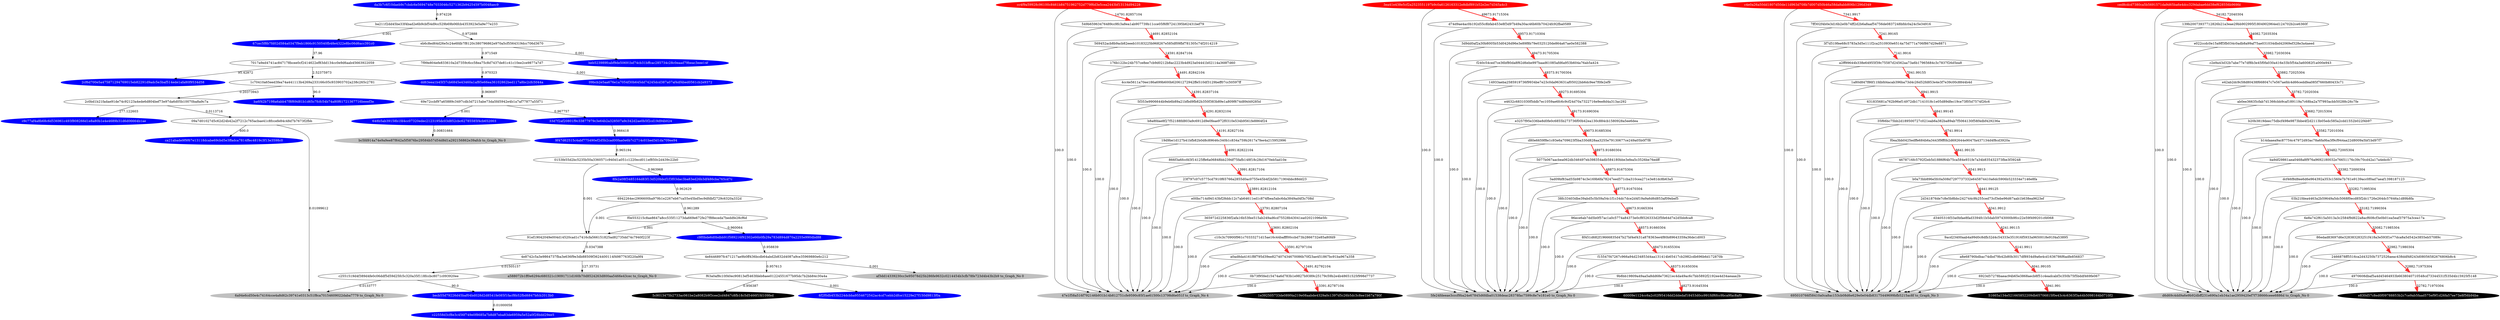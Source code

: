 digraph G{rankdir=TB;layout=dot;
"da3b7c6f10daeb9c7cbdc6e5694748e7033046c5271362b94254597b0048aec9" [style="solid,filled",color=blue,fontcolor=white];
"cc4f9a59928c96100c8461b84751962752d779f6d3e5cea2443bf13134d94228" [style="solid,filled",color=red,fontcolor=white];
"3ea41e438e5cf2a2523551197b9c0a6126163312e8dbf891b52e2ec7d345a4c3" [style="solid,filled",color=red,fontcolor=white];
"c4e0a26a50dd1807d50de11d963d708b7d007d50b46a58da8abb806b1296d349" [style="solid,filled",color=red,fontcolor=white];
"ced8cdcd7380ca5b5691571da9d65ba6e4dcc329dabae6dd38ef628556b969fd" [style="solid,filled",color=red,fontcolor=white];
"648b5ab39158b1fd4cc07320edec2123195dc03d852cbc62785585f4cb652003" [style="solid,filled",color=blue,fontcolor=white];
"af3dd14339230cc3e95078d25b286fe9632c0214454b3cfb78fe723d4b43b2b9" [style="solid,filled",color=gray,fontcolor=black,label= "af3dd14339230cc3e95078d25b286fe9632c0214454b3cfb78fe723d4b43b2b9 to_Graph_No 0"];
"51665a134e521665852209db65706815f0e43c4c6363f3a44b5098164b0710f2" [style="solid,filled",color=black,fontcolor=white];
"47e1f58a516f792146b931b14b812751cfe9590c85f1ae61500c13798d6e051f" [style="solid,filled",color=gray,fontcolor=black,label= "47e1f58a516f792146b931b14b812751cfe9590c85f1ae61500c13798d6e051f to_Graph_No 4"];
"beb523989fcabf9de50691bd74cb31bffcac285734c28c0eaad79beac3eee14f" [style="solid,filled",color=blue,fontcolor=white];
"695010766f58410a0ca8ac153cb08d6e629e0e04db83175449699bfb5215ac8f" [style="solid,filled",color=gray,fontcolor=black,label= "695010766f58410a0ca8ac153cb08d6e629e0e04db83175449699bfb5215ac8f to_Graph_No 3"];
"becb55d79226d45baf04bd028d2d8541fe085f1facf8b52fbd6847bfcb2013b0" [style="solid,filled",color=blue,fontcolor=white];
"8fe2a08f3485164d83f13d520bbcf1f3f03dac3ba83ed26b3df486cba765cd7c" [style="solid,filled",color=blue,fontcolor=white];
"e830d57c8ed0f09788853b2c7ce9ab5faad575ef9f1d26fa57ee73e8f56b94be" [style="solid,filled",color=black,fontcolor=white];
"ca21abade9f9f67e13118dcabe69cbd5e3ffadca7814ffec4819c3f13e3598c0" [style="solid,filled",color=blue,fontcolor=white];
"6f2f0db453b224dcbba9554672542ac4cd7cebb2dfce15229e27f150d9813f0a" [style="solid,filled",color=blue,fontcolor=white];
"60009e1124cc6a2c02f95416dd2ddedaf18453d0cc991fdf6fcc9bca9fac8af0" [style="solid,filled",color=black,fontcolor=white];
"5fe24fdeeae3cccf9ba24e67845d6fdba01538deac28378fac7599c8e7e181e0" [style="solid,filled",color=gray,fontcolor=black,label= "5fe24fdeeae3cccf9ba24e67845d6fdba01538deac28378fac7599c8e7e181e0 to_Graph_No 0"];
"2cf6d700e5a475871294769015eb82291d9adc5e3baf514ede1afa80f9534d58" [style="solid,filled",color=blue,fontcolor=white];
"bc5fd914a74e9a9ee87f642a5f5876bc29584b57d54d8d1a292156862e39afcb" [style="solid,filled",color=gray,fontcolor=black,label= "bc5fd914a74e9a9ee87f642a5f5876bc29584b57d54d8d1a292156862e39afcb to_Graph_No 0"];
"dd63eea1b45f37cb6845e43460a1af85e66ea36102862bed117a8bc2cfc5044a" [style="solid,filled",color=blue,fontcolor=white];
"67cec5f8b7fd02d584a0347f9eb1866c9150540fb48e4322e8bc06d6acc391c0" [style="solid,filled",color=blue,fontcolor=white];
"ba6f42b7198a6abb47f8f69d81b1d65c7fcfc54b74a80f61721367716beeef3e" [style="solid,filled",color=blue,fontcolor=white];
"09bcb2e5aa676e1a7054f30b645dd74245dcd387a07af4df4bed0561cb2e9372" [style="solid,filled",color=blue,fontcolor=white];
"d6d69c4dd9a6e9b92dbff231e690a1eb34a1ae2959420ef7f738666ceee6886d" [style="solid,filled",color=gray,fontcolor=black,label= "d6d69c4dd9a6e9b92dbff231e690a1eb34a1ae2959420ef7f738666ceee6886d to_Graph_No 0"];
"33d7f2af20801f9c33877979c3e64b2a328507a9c342d2ae0b5f2cd19d94b024" [style="solid,filled",color=blue,fontcolor=white];
"c9f0bde6d0bdbb91f589216f92302e66b0fb29a783d894d870a2255e990dbd88" [style="solid,filled",color=blue,fontcolor=white];
"5c9013475b2733ac061be2a8082b9f3cee2cd4847c8fb18c5d5466f1fd109fed" [style="solid,filled",color=black,fontcolor=white];
"1e392505733de089f4a219e08aabde4329a0c1397d5c26b5dc3c8ee1b67a790f" [style="solid,filled",color=black,fontcolor=white];
"c22558d3cf8e3c456f749e0f8685a7b8d87eba83de6959a5e52a0f28bdd29ee5" [style="solid,filled",color=blue,fontcolor=white];
"c9c77af4a8b68c6d536961c493f808266d1e8a80b1e4e4689b31d6d06664b1ae" [style="solid,filled",color=blue,fontcolor=white];
"a588072b1ff0e6294c680321c19091711d160b70d8524263d800aa5466e43cec" [style="solid,filled",color=gray,fontcolor=black,label= "a588072b1ff0e6294c680321c19091711d160b70d8524263d800aa5466e43cec to_Graph_No 0"];
"9f47d62515c4abf775490ef2d5b2cad00faa0e6b7c2714c01bed3d1da709ee94" [style="solid,filled",color=blue,fontcolor=white];
"6a94e6cd50e4c74164cce4a8d62c39741e0313c51f8ca70154609022daba7779" [style="solid,filled",color=gray,fontcolor=black,label= "6a94e6cd50e4c74164cce4a8d62c39741e0313c51f8ca70154609022daba7779 to_Graph_No 0"];
"96ece6ab7dd5b0f57ac1a0c5774a84373e0cf8526333d2f5fe64d7e2d5bb8ca8" -> "8f451d682f19666835d47b27bf4ef431a878363ee4f80b89643359a36de1d003" [label=48573.91660304,arrowsize=2,color=firebrick1,penwidth=3];
"1c70410a65eed3fea74a441113b4269a233166c05c933903702a238c265c2781" -> "2c0bd1b21fadae91de74c92123a4ede6d804bef73e97da6d05b10070ba8a9c7a" [label=0.20373943];
"866f3a6fccfd3f14125ffe6a06848bb239df75fafb148f18c28d1670eb5ad10e" -> "23f797c07c5775cd7910f65766a2855d0ac0755e45b4f2b58171904bbc88dd23" [label=13991.82817104,arrowsize=2,color=firebrick1,penwidth=3];
"866f3a6fccfd3f14125ffe6a06848bb239df75fafb148f18c28d1670eb5ad10e" -> "47e1f58a516f792146b931b14b812751cfe9590c85f1ae61500c13798d6e051f" [label=100.0];
"91ef19042049e004d14520cad1c7416cfa566151825ad82735dd74c7940f223f" -> "4e8742c5a3e9864737fba3e636f9e3db88509f3624400114f4987763f220a9f4" [label=0.0347388];
"7f99e804efe833610a2d7359c6cc58ea75c8d7437de81c41c10ee2ce9877a7d7" -> "dd63eea1b45f37cb6845e43460a1af85e66ea36102862bed117a8bc2cfc5044a" [label=0.970323];
"6942264ec2906600ba979b1e2267eb67ca55e45bd5ec9dfdbf2729c6320a332d" -> "91ef19042049e004d14520cad1c7416cfa566151825ad82735dd74c7940f223f" [label=0.001];
"eb6c8ed64d26e5c24e6fdb7f8120c380796862e970a5cf5564319dcc706d3670" -> "7f99e804efe833610a2d7359c6cc58ea75c8d7437de81c41c10ee2ce9877a7d7" [label=0.971549];
"e022ccdc0e15a9ff3fb034c0adb8a99af75ae031034dbd42069ef328e3a4aeed" -> "d6d69c4dd9a6e9b92dbff231e690a1eb34a1ae2959420ef7f738666ceee6886d" [label=100.0];
"176b122bc24b757ce8ee7cb9d0212b8ac2223b4d923a04441b02114a368f7d60" -> "47e1f58a516f792146b931b14b812751cfe9590c85f1ae61500c13798d6e051f" [label=100.0];
"6923d57278baeac94b65e3868aecb8f51c4eadcabf3c350b75f5bddf469fe067" -> "695010766f58410a0ca8ac153cb08d6e629e0e04db83175449699bfb5215ac8f" [label=100.0];
"c10c3c70900f961c70333271d15ae16c44bafff00ccbd73b2866732e85a80fd9" -> "47e1f58a516f792146b931b14b812751cfe9590c85f1ae61500c13798d6e051f" [label=100.0];
"e4632c6831030f5ddb7ec1059ae6fc6c9cf24d70a7322716e9ee8d4a313ac292" -> "e3257f95e336be8d0fe0c6855b273736f00b42ea130c884cb1580928a5ee6dea" [label=49173.91690304,arrowsize=2,color=firebrick1,penwidth=3];
"b20b3819deec75dbcf498e9873bbe4f2d2113b05edc585a2cdd1552b022f4b97" -> "d6d69c4dd9a6e9b92dbff231e690a1eb34a1ae2959420ef7f738666ceee6886d" [label=100.0];
"8f451d682f19666835d47b27bf4ef431a878363ee4f80b89643359a36de1d003" -> "f15547f47267c966a94d234853d4aa131414b65417cb2982cdb696b6d172870b" [label=48473.91655304,arrowsize=2,color=firebrick1,penwidth=3];
"4970608dbaf5a4d45464933b6638040710548cd73344531f535d4b15925f5148" -> "d6d69c4dd9a6e9b92dbff231e690a1eb34a1ae2959420ef7f738666ceee6886d" [label=100.0];
"f240c54ced7ce36bf80da8f62d6ebe997baad61085afd6a953b604a76ab5a424" -> "5fe24fdeeae3cccf9ba24e67845d6fdba01538deac28378fac7599c8e7e181e0" [label=100.0];
"c9f0bde6d0bdbb91f589216f92302e66b0fb29a783d894d870a2255e990dbd88" -> "4e8446897fc471217ae9b0ff436bcdb64abd2b832d4087a9ce35969880e6c212" [label=0.958839];
"6923d57278baeac94b65e3868aecb8f51c4eadcabf3c350b75f5bddf469fe067" -> "51665a134e521665852209db65706815f0e43c4c6363f3a44b5098164b0710f2" [label=5941.991,arrowsize=2,color=firebrick1,penwidth=3];
"f0ea3bb0425edffe684b6a3443f9ff0b2d692644e9047fa437134d4f8cd3920a" -> "4678716fc5792f2eb5d1886f64b75ca584e931fe7a34b835432373fbe3f39248" [label=6641.99135,arrowsize=2,color=firebrick1,penwidth=3];
"f15547f47267c966a94d234853d4aa131414b65417cb2982cdb696b6d172870b" -> "5fe24fdeeae3cccf9ba24e67845d6fdba01538deac28378fac7599c8e7e181e0" [label=100.0];
"a2ff99644b338e64955f39c75587d24562aa73a6b17965684c3c7837f26d5ea8" -> "695010766f58410a0ca8ac153cb08d6e629e0e04db83175449699bfb5215ac8f" [label=100.0];
"4678716fc5792f2eb5d1886f64b75ca584e931fe7a34b835432373fbe3f39248" -> "695010766f58410a0ca8ac153cb08d6e629e0e04db83175449699bfb5215ac8f" [label=100.0];
"b0a73bb896e5fc0a508d7297737332e645874410a6dc5906b523334e7146e8fa" -> "695010766f58410a0ca8ac153cb08d6e629e0e04db83175449699bfb5215ac8f" [label=100.0];
"3d9dd0af2a30b8005b53d0426d96e3e89f8b79e0325120de864a67ae0e582388" -> "f240c54ced7ce36bf80da8f62d6ebe997baad61085afd6a953b604a76ab5a424" [label=49473.91705304,arrowsize=2,color=firebrick1,penwidth=3];
"09a7d01027d5c62d24b42a2f7212c765acbae41c8fccefe84c48d7b7673f2fbb" -> "ca21abade9f9f67e13118dcabe69cbd5e3ffadca7814ffec4819c3f13e3598c0" [label=600.0];
"5077b067aacbea062db346497eb398354adb584180bbe3efea5c3526be76edff" -> "3ad09bf83ad55b9874c3e169b6fa78247eed571cba310cea271e3e81dc8b63a5" [label=48873.91675304,arrowsize=2,color=firebrick1,penwidth=3];
"38fc33403dbe39abd5c5b59a54c1f1c34dc7dce2d4f19a9a6d6d853af09ebef5" -> "96ece6ab7dd5b0f57ac1a0c5774a84373e0cf8526333d2f5fe64d7e2d5bb8ca8" [label=48673.91665304,arrowsize=2,color=firebrick1,penwidth=3];
"4cc4e5611a70ee186a699b600b62061272942ffe510df3129beff07cc50597ff" -> "47e1f58a516f792146b931b14b812751cfe9590c85f1ae61500c13798d6e051f" [label=100.0];
"f240c54ced7ce36bf80da8f62d6ebe997baad61085afd6a953b604a76ab5a424" -> "14933aeba2585919736f9934be7e23c0da963631af05022bb6dc9ee7f0fe2ef9" [label=49373.91700304,arrowsize=2,color=firebrick1,penwidth=3];
"d74d9ae4ac0b192d55c8bfab453e8f3d97b49a30ac46b60b70424fc92fba0589" -> "3d9dd0af2a30b8005b53d0426d96e3e89f8b79e0325120de864a67ae0e582388" [label=49573.91710304,arrowsize=2,color=firebrick1,penwidth=3];
"176b122bc24b757ce8ee7cb9d0212b8ac2223b4d923a04441b02114a368f7d60" -> "4cc4e5611a70ee186a699b600b62061272942ffe510df3129beff07cc50597ff" [label=14491.82842104,arrowsize=2,color=firebrick1,penwidth=3];
"4cc4e5611a70ee186a699b600b62061272942ffe510df3129beff07cc50597ff" -> "5f353e9906644b9eb6b89a21bfbd9fb82b350f383b89e1a809f674d89d49285d" [label=14391.82837104,arrowsize=2,color=firebrick1,penwidth=3];
"e00bc714d9d143bf28ddc12c7ab64611ed1c874fbea5abc6da3849ad4f3c708d" -> "47e1f58a516f792146b931b14b812751cfe9590c85f1ae61500c13798d6e051f" [label=100.0];
"a2ff99644b338e64955f39c75587d24562aa73a6b17965684c3c7837f26d5ea8" -> "1a80d847f86f11fdbfd4acab396ba73d4c26d52fd853e4e3f7e39c00c8844b4d" [label=7041.99155,arrowsize=2,color=firebrick1,penwidth=3];
"35f66bc75bb2d189500727c021eab6a382ba89ab7f5064130f58f4dbf429236a" -> "695010766f58410a0ca8ac153cb08d6e629e0e04db83175449699bfb5215ac8f" [label=100.0];
"7f99e804efe833610a2d7359c6cc58ea75c8d7437de81c41c10ee2ce9877a7d7" -> "09bcb2e5aa676e1a7054f30b645dd74245dcd387a07af4df4bed0561cb2e9372" [label=0.001];
"b0a73bb896e5fc0a508d7297737332e645874410a6dc5906b523334e7146e8fa" -> "2d341876de7c8e5b8bbc242744c9b255ced73cf3ebe96d67aab1b638ea9623ef" [label=6441.99125,arrowsize=2,color=firebrick1,penwidth=3];
"ab0ee36635cfab7d1366cbb9caf189119a7c68ba2a7f7993acbb50288c26c7fe" -> "b20b3819deec75dbcf498e9873bbe4f2d2113b05edc585a2cdd1552b022f4b97" [label=33682.72015304,arrowsize=2,color=firebrick1,penwidth=3];
"19d9be1d127b41bfb82b0d8c89646c340b1c834a759b2617a7fee4a215952996" -> "47e1f58a516f792146b931b14b812751cfe9590c85f1ae61500c13798d6e051f" [label=100.0];
"ab0ee36635cfab7d1366cbb9caf189119a7c68ba2a7f7993acbb50288c26c7fe" -> "d6d69c4dd9a6e9b92dbff231e690a1eb34a1ae2959420ef7f738666ceee6886d" [label=100.0];
"6942264ec2906600ba979b1e2267eb67ca55e45bd5ec9dfdbf2729c6320a332d" -> "f0e553215c8ae8647a8cc535f11273da669e672fe27f88eceda7beddfe28cf6d" [label=0.961289];
"a8e68790bdbac74dbd79b42b80b3017df8934d9a6e4cd1636786f6adfe856837" -> "695010766f58410a0ca8ac153cb08d6e629e0e04db83175449699bfb5215ac8f" [label=100.0];
"2c0bd1b21fadae91de74c92123a4ede6d804bef73e97da6d05b10070ba8a9c7a" -> "c9c77af4a8b68c6d536961c493f808266d1e8a80b1e4e4689b31d6d06664b1ae" [label=277.122603];
"f0ea3bb0425edffe684b6a3443f9ff0b2d692644e9047fa437134d4f8cd3920a" -> "695010766f58410a0ca8ac153cb08d6e629e0e04db83175449699bfb5215ac8f" [label=100.0];
"5077b067aacbea062db346497eb398354adb584180bbe3efea5c3526be76edff" -> "5fe24fdeeae3cccf9ba24e67845d6fdba01538deac28378fac7599c8e7e181e0" [label=100.0];
"a8e68790bdbac74dbd79b42b80b3017df8934d9a6e4cd1636786f6adfe856837" -> "6923d57278baeac94b65e3868aecb8f51c4eadcabf3c350b75f5bddf469fe067" [label=6041.99105,arrowsize=2,color=firebrick1,penwidth=3];
"3d9dd0af2a30b8005b53d0426d96e3e89f8b79e0325120de864a67ae0e582388" -> "5fe24fdeeae3cccf9ba24e67845d6fdba01538deac28378fac7599c8e7e181e0" [label=100.0];
"7ff302f4b0e3d16b2e0b74ff2d2b6a8aaf54756de0837248bfdc0a24c5e34916" -> "695010766f58410a0ca8ac153cb08d6e629e0e04db83175449699bfb5215ac8f" [label=100.0];
"14933aeba2585919736f9934be7e23c0da963631af05022bb6dc9ee7f0fe2ef9" -> "e4632c6831030f5ddb7ec1059ae6fc6c9cf24d70a7322716e9ee8d4a313ac292" [label=49273.91695304,arrowsize=2,color=firebrick1,penwidth=3];
"19d9be1d127b41bfb82b0d8c89646c340b1c834a759b2617a7fee4a215952996" -> "866f3a6fccfd3f14125ffe6a06848bb239df75fafb148f18c28d1670eb5ad10e" [label=14091.82822104,arrowsize=2,color=firebrick1,penwidth=3];
"7017a9ed4741ac847178bcee0cf2414622ef83dd134cc0e9d6aab45663922059" -> "2cf6d700e5a475871294769015eb82291d9adc5e3baf514ede1afa80f9534d58" [label=95.42872];
"1c70410a65eed3fea74a441113b4269a233166c05c933903702a238c265c2781" -> "ba6f42b7198a6abb47f8f69d81b1d65c7fcfc54b74a80f61721367716beeef3e" [label=90.0];
"f63a0af8c10f40ec90813ef5463fdeb8aee01224551677b95dc7b2bb84c30a4a" -> "5c9013475b2733ac061be2a8082b9f3cee2cd4847c8fb18c5d5466f1fd109fed" [label=0.956387];
"3f7d519fee68c5783a3d5e111f2ca2510930e6514a75d771a706f867d29e8871" -> "695010766f58410a0ca8ac153cb08d6e629e0e04db83175449699bfb5215ac8f" [label=100.0];
"ba211f2dd45be33f4bad2e6b9cbf54d9cc529b69b06fcb4353923e5a9e77e233" -> "67cec5f8b7fd02d584a0347f9eb1866c9150540fb48e4322e8bc06d6acc391c0" [label=0.001];
"86edad83697d6e328383283251f418a3e593f1e77dca8a5d542e3855eb57089c" -> "2466878ff5516ca2d43250b7372526aeac438ddf48243d08056582676806b8c4" [label=32982.71980304,arrowsize=2,color=firebrick1,penwidth=3];
"cc4f9a59928c96100c8461b84751962752d779f6d3e5cea2443bf13134d94228" -> "47e1f58a516f792146b931b14b812751cfe9590c85f1ae61500c13798d6e051f" [label=100.0];
"96ece6ab7dd5b0f57ac1a0c5774a84373e0cf8526333d2f5fe64d7e2d5bb8ca8" -> "5fe24fdeeae3cccf9ba24e67845d6fdba01538deac28378fac7599c8e7e181e0" [label=100.0];
"e42ab2dc9c58d80438f668047c7e567aefdc4d66ceddfea085f7660b80433c71" -> "d6d69c4dd9a6e9b92dbff231e690a1eb34a1ae2959420ef7f738666ceee6886d" [label=100.0];
"365972d225836f2afa16b53fee515ab249ad6cd75528b43041ea02021096e5fc" -> "47e1f58a516f792146b931b14b812751cfe9590c85f1ae61500c13798d6e051f" [label=100.0];
"ced8cdcd7380ca5b5691571da9d65ba6e4dcc329dabae6dd38ef628556b969fd" -> "139b20073937712826b21a3eae29bb902995f1804902964ed124702b2ce6360f" [label=34182.72040304,arrowsize=2,color=firebrick1,penwidth=3];
"f63a0af8c10f40ec90813ef5463fdeb8aee01224551677b95dc7b2bb84c30a4a" -> "6f2f0db453b224dcbba9554672542ac4cd7cebb2dfce15229e27f150d9813f0a" [label=0.001];
"c4e0a26a50dd1807d50de11d963d708b7d007d50b46a58da8abb806b1296d349" -> "7ff302f4b0e3d16b2e0b74ff2d2b6a8aaf54756de0837248bfdc0a24c5e34916" [label=7341.9917,arrowsize=2,color=firebrick1,penwidth=3];
"a0ad8da4161f8f795d39ee827407434670086b70f23ae451867bc91ba967a358" -> "0b73f95fed15474a6d783b1e9827b9389c25179c59b2e4b48651525f998d7737" [label=13491.82792104,arrowsize=2,color=firebrick1,penwidth=3];
"e4632c6831030f5ddb7ec1059ae6fc6c9cf24d70a7322716e9ee8d4a313ac292" -> "5fe24fdeeae3cccf9ba24e67845d6fdba01538deac28378fac7599c8e7e181e0" [label=100.0];
"c10c3c70900f961c70333271d15ae16c44bafff00ccbd73b2866732e85a80fd9" -> "a0ad8da4161f8f795d39ee827407434670086b70f23ae451867bc91ba967a358" [label=13591.82797104,arrowsize=2,color=firebrick1,penwidth=3];
"4e8742c5a3e9864737fba3e636f9e3db88509f3624400114f4987763f220a9f4" -> "c2551519d4f389d4fe0c06ddf5d59d25fc5c320a35f118fccbc8071c093920ee" [label=0.01505157];
"365972d225836f2afa16b53fee515ab249ad6cd75528b43041ea02021096e5fc" -> "c10c3c70900f961c70333271d15ae16c44bafff00ccbd73b2866732e85a80fd9" [label=13691.82802104,arrowsize=2,color=firebrick1,penwidth=3];
"0153fe55d2bc5235b50a3360571c940d1a051c1220ecd011ef850c2d439c22b0" -> "8fe2a08f3485164d83f13d520bbcf1f3f03dac3ba83ed26b3df486cba765cd7c" [label=0.963968];
"3ad09bf83ad55b9874c3e169b6fa78247eed571cba310cea271e3e81dc8b63a5" -> "38fc33403dbe39abd5c5b59a54c1f1c34dc7dce2d4f19a9a6d6d853af09ebef5" [label=48773.91670304,arrowsize=2,color=firebrick1,penwidth=3];
"d80e6659f8e1c93e6a709623f5ba330d828aa3255e79130677ce249a05b0f7f8" -> "5fe24fdeeae3cccf9ba24e67845d6fdba01538deac28378fac7599c8e7e181e0" [label=100.0];
"d3405316f33a0bfae8fad3394fc1b5dab59743000b9fcc22e59f499201cfd068" -> "9acd23400aab4a99d0c8dfb32d4c54333e351916f5933a9650018e91f4a53895" [label=6241.99115,arrowsize=2,color=firebrick1,penwidth=3];
"4970608dbaf5a4d45464933b6638040710548cd73344531f535d4b15925f5148" -> "e830d57c8ed0f09788853b2c7ce9ab5faad575ef9f1d26fa57ee73e8f56b94be" [label=32782.71970304,arrowsize=2,color=firebrick1,penwidth=3];
"69e72ccbf97a65889c3497cdb3d7215abe73da5fd5942e4b1a7af77877a55f71" -> "648b5ab39158b1fd4cc07320edec2123195dc03d852cbc62785585f4cb652003" [label=0.001];
"549b65963476489cc9fc3a8ea1ab907739b11cce05f6f87241395b62431bef79" -> "569452acb8b9acb82eeeb10183225b968267e585df09fbf781305c74f2014219" [label=14691.82852104,arrowsize=2,color=firebrick1,penwidth=3];
"38fc33403dbe39abd5c5b59a54c1f1c34dc7dce2d4f19a9a6d6d853af09ebef5" -> "5fe24fdeeae3cccf9ba24e67845d6fdba01538deac28378fac7599c8e7e181e0" [label=100.0];
"f15547f47267c966a94d234853d4aa131414b65417cb2982cdb696b6d172870b" -> "9b8bb19809a49aa5a8dd68e73621ec4da49ac6c7bb5892f2192ee4d34aeaaa2b" [label=48373.91650304,arrowsize=2,color=firebrick1,penwidth=3];
"a0ad8da4161f8f795d39ee827407434670086b70f23ae451867bc91ba967a358" -> "47e1f58a516f792146b931b14b812751cfe9590c85f1ae61500c13798d6e051f" [label=100.0];
"9b8bb19809a49aa5a8dd68e73621ec4da49ac6c7bb5892f2192ee4d34aeaaa2b" -> "5fe24fdeeae3cccf9ba24e67845d6fdba01538deac28378fac7599c8e7e181e0" [label=100.0];
"7017a9ed4741ac847178bcee0cf2414622ef83dd134cc0e9d6aab45663922059" -> "1c70410a65eed3fea74a441113b4269a233166c05c933903702a238c265c2781" [label=2.52375973];
"67cec5f8b7fd02d584a0347f9eb1866c9150540fb48e4322e8bc06d6acc391c0" -> "7017a9ed4741ac847178bcee0cf2414622ef83dd134cc0e9d6aab45663922059" [label=37.96];
"b14daaea9ac87754c47972d93ac78a6fa9ba3f9cf944aa22d8009a5bf1bd97f7" -> "ba9df29861aea0468a8f976a9692180032e76651176c39c70cd42a17a4ebcfc7" [label=33482.72005304,arrowsize=2,color=firebrick1,penwidth=3];
"c2551519d4f389d4fe0c06ddf5d59d25fc5c320a35f118fccbc8071c093920ee" -> "becb55d79226d45baf04bd028d2d8541fe085f1facf8b52fbd6847bfcb2013b0" [label=90.0];
"35f66bc75bb2d189500727c021eab6a382ba89ab7f5064130f58f4dbf429236a" -> "f0ea3bb0425edffe684b6a3443f9ff0b2d692644e9047fa437134d4f8cd3920a" [label=6741.9914,arrowsize=2,color=firebrick1,penwidth=3];
"ba9df29861aea0468a8f976a9692180032e76651176c39c70cd42a17a4ebcfc7" -> "d6d69c4dd9a6e9b92dbff231e690a1eb34a1ae2959420ef7f738666ceee6886d" [label=100.0];
"c2e9a43d32b7abe77e7df8b3e45f0fa030a416e33b5f54a3a60082f1a000e943" -> "e42ab2dc9c58d80438f668047c7e567aefdc4d66ceddfea085f7660b80433c71" [label=33882.72025304,arrowsize=2,color=firebrick1,penwidth=3];
"4e8446897fc471217ae9b0ff436bcdb64abd2b832d4087a9ce35969880e6c212" -> "f63a0af8c10f40ec90813ef5463fdeb8aee01224551677b95dc7b2bb84c30a4a" [label=0.957613];
"0b73f95fed15474a6d783b1e9827b9389c25179c59b2e4b48651525f998d7737" -> "47e1f58a516f792146b931b14b812751cfe9590c85f1ae61500c13798d6e051f" [label=100.0];
"b8a8fdae8f27f52188fd803a9c6912d9e0feae972f0310e534b9561fe8864f24" -> "47e1f58a516f792146b931b14b812751cfe9590c85f1ae61500c13798d6e051f" [label=100.0];
"c2551519d4f389d4fe0c06ddf5d59d25fc5c320a35f118fccbc8071c093920ee" -> "6a94e6cd50e4c74164cce4a8d62c39741e0313c51f8ca70154609022daba7779" [label=0.0133777];
"6e8a742f615a5013a3c2584f9d622a8acf608cf3e0b01ea5eaf37975a3cea17a" -> "86edad83697d6e328383283251f418a3e593f1e77dca8a5d542e3855eb57089c" [label=33082.71985304,arrowsize=2,color=firebrick1,penwidth=3];
"d74d9ae4ac0b192d55c8bfab453e8f3d97b49a30ac46b60b70424fc92fba0589" -> "5fe24fdeeae3cccf9ba24e67845d6fdba01538deac28378fac7599c8e7e181e0" [label=100.0];
"09a7d01027d5c62d24b42a2f7212c765acbae41c8fccefe84c48d7b7673f2fbb" -> "6a94e6cd50e4c74164cce4a8d62c39741e0313c51f8ca70154609022daba7779" [label=0.01099612];
"becb55d79226d45baf04bd028d2d8541fe085f1facf8b52fbd6847bfcb2013b0" -> "c22558d3cf8e3c456f749e0f8685a7b8d87eba83de6959a5e52a0f28bdd29ee5" [label=0.01000058];
"0b73f95fed15474a6d783b1e9827b9389c25179c59b2e4b48651525f998d7737" -> "1e392505733de089f4a219e08aabde4329a0c1397d5c26b5dc3c8ee1b67a790f" [label=13391.82787104,arrowsize=2,color=firebrick1,penwidth=3];
"9acd23400aab4a99d0c8dfb32d4c54333e351916f5933a9650018e91f4a53895" -> "695010766f58410a0ca8ac153cb08d6e629e0e04db83175449699bfb5215ac8f" [label=100.0];
"d3405316f33a0bfae8fad3394fc1b5dab59743000b9fcc22e59f499201cfd068" -> "695010766f58410a0ca8ac153cb08d6e629e0e04db83175449699bfb5215ac8f" [label=100.0];
"5f353e9906644b9eb6b89a21bfbd9fb82b350f383b89e1a809f674d89d49285d" -> "b8a8fdae8f27f52188fd803a9c6912d9e0feae972f0310e534b9561fe8864f24" [label=14291.82832104,arrowsize=2,color=firebrick1,penwidth=3];
"569452acb8b9acb82eeeb10183225b968267e585df09fbf781305c74f2014219" -> "176b122bc24b757ce8ee7cb9d0212b8ac2223b4d923a04441b02114a368f7d60" [label=14591.82847104,arrowsize=2,color=firebrick1,penwidth=3];
"da3b7c6f10daeb9c7cbdc6e5694748e7033046c5271362b94254597b0048aec9" -> "ba211f2dd45be33f4bad2e6b9cbf54d9cc529b69b06fcb4353923e5a9e77e233" [label=0.974226];
"b8a8fdae8f27f52188fd803a9c6912d9e0feae972f0310e534b9561fe8864f24" -> "19d9be1d127b41bfb82b0d8c89646c340b1c834a759b2617a7fee4a215952996" [label=14191.82827104,arrowsize=2,color=firebrick1,penwidth=3];
"2d341876de7c8e5b8bbc242744c9b255ced73cf3ebe96d67aab1b638ea9623ef" -> "695010766f58410a0ca8ac153cb08d6e629e0e04db83175449699bfb5215ac8f" [label=100.0];
"f0e553215c8ae8647a8cc535f11273da669e672fe27f88eceda7beddfe28cf6d" -> "c9f0bde6d0bdbb91f589216f92302e66b0fb29a783d894d870a2255e990dbd88" [label=0.960064];
"23f797c07c5775cd7910f65766a2855d0ac0755e45b4f2b58171904bbc88dd23" -> "47e1f58a516f792146b931b14b812751cfe9590c85f1ae61500c13798d6e051f" [label=100.0];
"cc4f9a59928c96100c8461b84751962752d779f6d3e5cea2443bf13134d94228" -> "549b65963476489cc9fc3a8ea1ab907739b11cce05f6f87241395b62431bef79" [label=14791.82857104,arrowsize=2,color=firebrick1,penwidth=3];
"3ad09bf83ad55b9874c3e169b6fa78247eed571cba310cea271e3e81dc8b63a5" -> "5fe24fdeeae3cccf9ba24e67845d6fdba01538deac28378fac7599c8e7e181e0" [label=100.0];
"0153fe55d2bc5235b50a3360571c940d1a051c1220ecd011ef850c2d439c22b0" -> "91ef19042049e004d14520cad1c7416cfa566151825ad82735dd74c7940f223f" [label=0.001];
"c4e0a26a50dd1807d50de11d963d708b7d007d50b46a58da8abb806b1296d349" -> "695010766f58410a0ca8ac153cb08d6e629e0e04db83175449699bfb5215ac8f" [label=100.0];
"631835681a762b96ef14972db17141018c1e05d89dfec19ce73f05d7574f26c6" -> "695010766f58410a0ca8ac153cb08d6e629e0e04db83175449699bfb5215ac8f" [label=100.0];
"3ea41e438e5cf2a2523551197b9c0a6126163312e8dbf891b52e2ec7d345a4c3" -> "d74d9ae4ac0b192d55c8bfab453e8f3d97b49a30ac46b60b70424fc92fba0589" [label=49673.91715304,arrowsize=2,color=firebrick1,penwidth=3];
"e42ab2dc9c58d80438f668047c7e567aefdc4d66ceddfea085f7660b80433c71" -> "ab0ee36635cfab7d1366cbb9caf189119a7c68ba2a7f7993acbb50288c26c7fe" [label=33782.72020304,arrowsize=2,color=firebrick1,penwidth=3];
"3f7d519fee68c5783a3d5e111f2ca2510930e6514a75d771a706f867d29e8871" -> "a2ff99644b338e64955f39c75587d24562aa73a6b17965684c3c7837f26d5ea8" [label=7141.9916,arrowsize=2,color=firebrick1,penwidth=3];
"dcf46f8d8ee6d6e964392a353c1560e7b761e9139acc0f0ad7aeaf1398187123" -> "03b21fdea4463a2b59649a5dc5068f0ecd85f2dc1726e264dc57646a1d89b8fa" [label=33282.71995304,arrowsize=2,color=firebrick1,penwidth=3];
"8f451d682f19666835d47b27bf4ef431a878363ee4f80b89643359a36de1d003" -> "5fe24fdeeae3cccf9ba24e67845d6fdba01538deac28378fac7599c8e7e181e0" [label=100.0];
"2466878ff5516ca2d43250b7372526aeac438ddf48243d08056582676806b8c4" -> "d6d69c4dd9a6e9b92dbff231e690a1eb34a1ae2959420ef7f738666ceee6886d" [label=100.0];
"7ff302f4b0e3d16b2e0b74ff2d2b6a8aaf54756de0837248bfdc0a24c5e34916" -> "3f7d519fee68c5783a3d5e111f2ca2510930e6514a75d771a706f867d29e8871" [label=7241.99165,arrowsize=2,color=firebrick1,penwidth=3];
"e3257f95e336be8d0fe0c6855b273736f00b42ea130c884cb1580928a5ee6dea" -> "d80e6659f8e1c93e6a709623f5ba330d828aa3255e79130677ce249a05b0f7f8" [label=49073.91685304,arrowsize=2,color=firebrick1,penwidth=3];
"4e8446897fc471217ae9b0ff436bcdb64abd2b832d4087a9ce35969880e6c212" -> "af3dd14339230cc3e95078d25b286fe9632c0214454b3cfb78fe723d4b43b2b9" [label=0.001];
"d80e6659f8e1c93e6a709623f5ba330d828aa3255e79130677ce249a05b0f7f8" -> "5077b067aacbea062db346497eb398354adb584180bbe3efea5c3526be76edff" [label=48973.91680304,arrowsize=2,color=firebrick1,penwidth=3];
"139b20073937712826b21a3eae29bb902995f1804902964ed124702b2ce6360f" -> "e022ccdc0e15a9ff3fb034c0adb8a99af75ae031034dbd42069ef328e3a4aeed" [label=34082.72035304,arrowsize=2,color=firebrick1,penwidth=3];
"1a80d847f86f11fdbfd4acab396ba73d4c26d52fd853e4e3f7e39c00c8844b4d" -> "631835681a762b96ef14972db17141018c1e05d89dfec19ce73f05d7574f26c6" [label=6941.9915,arrowsize=2,color=firebrick1,penwidth=3];
"8fe2a08f3485164d83f13d520bbcf1f3f03dac3ba83ed26b3df486cba765cd7c" -> "6942264ec2906600ba979b1e2267eb67ca55e45bd5ec9dfdbf2729c6320a332d" [label=0.962629];
"648b5ab39158b1fd4cc07320edec2123195dc03d852cbc62785585f4cb652003" -> "bc5fd914a74e9a9ee87f642a5f5876bc29584b57d54d8d1a292156862e39afcb" [label=0.00831664];
"b14daaea9ac87754c47972d93ac78a6fa9ba3f9cf944aa22d8009a5bf1bd97f7" -> "d6d69c4dd9a6e9b92dbff231e690a1eb34a1ae2959420ef7f738666ceee6886d" [label=100.0];
"f0e553215c8ae8647a8cc535f11273da669e672fe27f88eceda7beddfe28cf6d" -> "91ef19042049e004d14520cad1c7416cfa566151825ad82735dd74c7940f223f" [label=0.001];
"ba9df29861aea0468a8f976a9692180032e76651176c39c70cd42a17a4ebcfc7" -> "dcf46f8d8ee6d6e964392a353c1560e7b761e9139acc0f0ad7aeaf1398187123" [label=33382.72000304,arrowsize=2,color=firebrick1,penwidth=3];
"dcf46f8d8ee6d6e964392a353c1560e7b761e9139acc0f0ad7aeaf1398187123" -> "d6d69c4dd9a6e9b92dbff231e690a1eb34a1ae2959420ef7f738666ceee6886d" [label=100.0];
"1a80d847f86f11fdbfd4acab396ba73d4c26d52fd853e4e3f7e39c00c8844b4d" -> "695010766f58410a0ca8ac153cb08d6e629e0e04db83175449699bfb5215ac8f" [label=100.0];
"9f47d62515c4abf775490ef2d5b2cad00faa0e6b7c2714c01bed3d1da709ee94" -> "0153fe55d2bc5235b50a3360571c940d1a051c1220ecd011ef850c2d439c22b0" [label=0.965194];
"3ea41e438e5cf2a2523551197b9c0a6126163312e8dbf891b52e2ec7d345a4c3" -> "5fe24fdeeae3cccf9ba24e67845d6fdba01538deac28378fac7599c8e7e181e0" [label=100.0];
"c2e9a43d32b7abe77e7df8b3e45f0fa030a416e33b5f54a3a60082f1a000e943" -> "d6d69c4dd9a6e9b92dbff231e690a1eb34a1ae2959420ef7f738666ceee6886d" [label=100.0];
"549b65963476489cc9fc3a8ea1ab907739b11cce05f6f87241395b62431bef79" -> "47e1f58a516f792146b931b14b812751cfe9590c85f1ae61500c13798d6e051f" [label=100.0];
"dd63eea1b45f37cb6845e43460a1af85e66ea36102862bed117a8bc2cfc5044a" -> "69e72ccbf97a65889c3497cdb3d7215abe73da5fd5942e4b1a7af77877a55f71" [label=0.969097];
"4e8742c5a3e9864737fba3e636f9e3db88509f3624400114f4987763f220a9f4" -> "a588072b1ff0e6294c680321c19091711d160b70d8524263d800aa5466e43cec" [label=127.35731];
"e022ccdc0e15a9ff3fb034c0adb8a99af75ae031034dbd42069ef328e3a4aeed" -> "c2e9a43d32b7abe77e7df8b3e45f0fa030a416e33b5f54a3a60082f1a000e943" [label=33982.72030304,arrowsize=2,color=firebrick1,penwidth=3];
"86edad83697d6e328383283251f418a3e593f1e77dca8a5d542e3855eb57089c" -> "d6d69c4dd9a6e9b92dbff231e690a1eb34a1ae2959420ef7f738666ceee6886d" [label=100.0];
"14933aeba2585919736f9934be7e23c0da963631af05022bb6dc9ee7f0fe2ef9" -> "5fe24fdeeae3cccf9ba24e67845d6fdba01538deac28378fac7599c8e7e181e0" [label=100.0];
"9b8bb19809a49aa5a8dd68e73621ec4da49ac6c7bb5892f2192ee4d34aeaaa2b" -> "60009e1124cc6a2c02f95416dd2ddedaf18453d0cc991fdf6fcc9bca9fac8af0" [label=48273.91645304,arrowsize=2,color=firebrick1,penwidth=3];
"569452acb8b9acb82eeeb10183225b968267e585df09fbf781305c74f2014219" -> "47e1f58a516f792146b931b14b812751cfe9590c85f1ae61500c13798d6e051f" [label=100.0];
"33d7f2af20801f9c33877979c3e64b2a328507a9c342d2ae0b5f2cd19d94b024" -> "9f47d62515c4abf775490ef2d5b2cad00faa0e6b7c2714c01bed3d1da709ee94" [label=0.966418];
"e3257f95e336be8d0fe0c6855b273736f00b42ea130c884cb1580928a5ee6dea" -> "5fe24fdeeae3cccf9ba24e67845d6fdba01538deac28378fac7599c8e7e181e0" [label=100.0];
"ced8cdcd7380ca5b5691571da9d65ba6e4dcc329dabae6dd38ef628556b969fd" -> "d6d69c4dd9a6e9b92dbff231e690a1eb34a1ae2959420ef7f738666ceee6886d" [label=100.0];
"2d341876de7c8e5b8bbc242744c9b255ced73cf3ebe96d67aab1b638ea9623ef" -> "d3405316f33a0bfae8fad3394fc1b5dab59743000b9fcc22e59f499201cfd068" [label=6341.9912,arrowsize=2,color=firebrick1,penwidth=3];
"5f353e9906644b9eb6b89a21bfbd9fb82b350f383b89e1a809f674d89d49285d" -> "47e1f58a516f792146b931b14b812751cfe9590c85f1ae61500c13798d6e051f" [label=100.0];
"ba211f2dd45be33f4bad2e6b9cbf54d9cc529b69b06fcb4353923e5a9e77e233" -> "eb6c8ed64d26e5c24e6fdb7f8120c380796862e970a5cf5564319dcc706d3670" [label=0.972888];
"631835681a762b96ef14972db17141018c1e05d89dfec19ce73f05d7574f26c6" -> "35f66bc75bb2d189500727c021eab6a382ba89ab7f5064130f58f4dbf429236a" [label=6841.99145,arrowsize=2,color=firebrick1,penwidth=3];
"2466878ff5516ca2d43250b7372526aeac438ddf48243d08056582676806b8c4" -> "4970608dbaf5a4d45464933b6638040710548cd73344531f535d4b15925f5148" [label=32882.71975304,arrowsize=2,color=firebrick1,penwidth=3];
"69e72ccbf97a65889c3497cdb3d7215abe73da5fd5942e4b1a7af77877a55f71" -> "33d7f2af20801f9c33877979c3e64b2a328507a9c342d2ae0b5f2cd19d94b024" [label=0.967757];
"4678716fc5792f2eb5d1886f64b75ca584e931fe7a34b835432373fbe3f39248" -> "b0a73bb896e5fc0a508d7297737332e645874410a6dc5906b523334e7146e8fa" [label=6541.9913,arrowsize=2,color=firebrick1,penwidth=3];
"23f797c07c5775cd7910f65766a2855d0ac0755e45b4f2b58171904bbc88dd23" -> "e00bc714d9d143bf28ddc12c7ab64611ed1c874fbea5abc6da3849ad4f3c708d" [label=13891.82812104,arrowsize=2,color=firebrick1,penwidth=3];
"2c0bd1b21fadae91de74c92123a4ede6d804bef73e97da6d05b10070ba8a9c7a" -> "09a7d01027d5c62d24b42a2f7212c765acbae41c8fccefe84c48d7b7673f2fbb" [label=0.0113716];
"eb6c8ed64d26e5c24e6fdb7f8120c380796862e970a5cf5564319dcc706d3670" -> "beb523989fcabf9de50691bd74cb31bffcac285734c28c0eaad79beac3eee14f" [label=0.001];
"e00bc714d9d143bf28ddc12c7ab64611ed1c874fbea5abc6da3849ad4f3c708d" -> "365972d225836f2afa16b53fee515ab249ad6cd75528b43041ea02021096e5fc" [label=13791.82807104,arrowsize=2,color=firebrick1,penwidth=3];
"139b20073937712826b21a3eae29bb902995f1804902964ed124702b2ce6360f" -> "d6d69c4dd9a6e9b92dbff231e690a1eb34a1ae2959420ef7f738666ceee6886d" [label=100.0];
"03b21fdea4463a2b59649a5dc5068f0ecd85f2dc1726e264dc57646a1d89b8fa" -> "d6d69c4dd9a6e9b92dbff231e690a1eb34a1ae2959420ef7f738666ceee6886d" [label=100.0];
"6e8a742f615a5013a3c2584f9d622a8acf608cf3e0b01ea5eaf37975a3cea17a" -> "d6d69c4dd9a6e9b92dbff231e690a1eb34a1ae2959420ef7f738666ceee6886d" [label=100.0];
"03b21fdea4463a2b59649a5dc5068f0ecd85f2dc1726e264dc57646a1d89b8fa" -> "6e8a742f615a5013a3c2584f9d622a8acf608cf3e0b01ea5eaf37975a3cea17a" [label=33182.71990304,arrowsize=2,color=firebrick1,penwidth=3];
"b20b3819deec75dbcf498e9873bbe4f2d2113b05edc585a2cdd1552b022f4b97" -> "b14daaea9ac87754c47972d93ac78a6fa9ba3f9cf944aa22d8009a5bf1bd97f7" [label=33582.72010304,arrowsize=2,color=firebrick1,penwidth=3];
"9acd23400aab4a99d0c8dfb32d4c54333e351916f5933a9650018e91f4a53895" -> "a8e68790bdbac74dbd79b42b80b3017df8934d9a6e4cd1636786f6adfe856837" [label=6141.9911,arrowsize=2,color=firebrick1,penwidth=3];
}